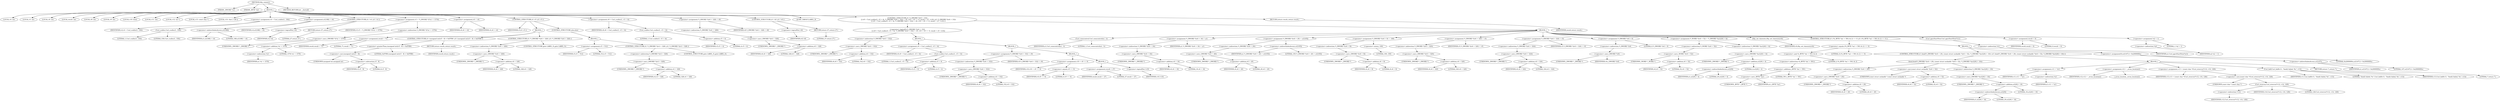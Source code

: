 digraph tftp_connect {  
"1000112" [label = "(METHOD,tftp_connect)" ]
"1000113" [label = "(PARAM,_DWORD *a1)" ]
"1000114" [label = "(PARAM,_BYTE *a2)" ]
"1000115" [label = "(BLOCK,,)" ]
"1000116" [label = "(LOCAL,v4: int)" ]
"1000117" [label = "(LOCAL,v5: int)" ]
"1000118" [label = "(LOCAL,v6: int)" ]
"1000119" [label = "(LOCAL,result: int)" ]
"1000120" [label = "(LOCAL,v8: int)" ]
"1000121" [label = "(LOCAL,v9: int)" ]
"1000122" [label = "(LOCAL,v10: bool)" ]
"1000123" [label = "(LOCAL,v11: int)" ]
"1000124" [label = "(LOCAL,v12: int *)" ]
"1000125" [label = "(LOCAL,v13: const char *)" ]
"1000126" [label = "(LOCAL,v14: char [ 128 ])" ]
"1000127" [label = "(<operator>.assignment,v4 = Curl_ccalloc(1, 336))" ]
"1000128" [label = "(IDENTIFIER,v4,v4 = Curl_ccalloc(1, 336))" ]
"1000129" [label = "(Curl_ccalloc,Curl_ccalloc(1, 336))" ]
"1000130" [label = "(LITERAL,1,Curl_ccalloc(1, 336))" ]
"1000131" [label = "(LITERAL,336,Curl_ccalloc(1, 336))" ]
"1000132" [label = "(<operator>.assignment,a1[188] = v4)" ]
"1000133" [label = "(<operator>.indirectIndexAccess,a1[188])" ]
"1000134" [label = "(IDENTIFIER,a1,a1[188] = v4)" ]
"1000135" [label = "(LITERAL,188,a1[188] = v4)" ]
"1000136" [label = "(IDENTIFIER,v4,a1[188] = v4)" ]
"1000137" [label = "(CONTROL_STRUCTURE,if ( !v4 ),if ( !v4 ))" ]
"1000138" [label = "(<operator>.logicalNot,!v4)" ]
"1000139" [label = "(IDENTIFIER,v4,!v4)" ]
"1000140" [label = "(RETURN,return 27;,return 27;)" ]
"1000141" [label = "(LITERAL,27,return 27;)" ]
"1000142" [label = "(<operator>.assignment,v5 = *(_DWORD *)(*a1 + 1576))" ]
"1000143" [label = "(IDENTIFIER,v5,v5 = *(_DWORD *)(*a1 + 1576))" ]
"1000144" [label = "(<operator>.indirection,*(_DWORD *)(*a1 + 1576))" ]
"1000145" [label = "(<operator>.cast,(_DWORD *)(*a1 + 1576))" ]
"1000146" [label = "(UNKNOWN,_DWORD *,_DWORD *)" ]
"1000147" [label = "(<operator>.addition,*a1 + 1576)" ]
"1000148" [label = "(<operator>.indirection,*a1)" ]
"1000149" [label = "(IDENTIFIER,a1,*a1 + 1576)" ]
"1000150" [label = "(LITERAL,1576,*a1 + 1576)" ]
"1000151" [label = "(<operator>.assignment,v6 = v4)" ]
"1000152" [label = "(IDENTIFIER,v6,v6 = v4)" ]
"1000153" [label = "(IDENTIFIER,v4,v6 = v4)" ]
"1000154" [label = "(CONTROL_STRUCTURE,if ( v5 ),if ( v5 ))" ]
"1000155" [label = "(IDENTIFIER,v5,if ( v5 ))" ]
"1000156" [label = "(BLOCK,,)" ]
"1000157" [label = "(<operator>.assignment,result = 71)" ]
"1000158" [label = "(IDENTIFIER,result,result = 71)" ]
"1000159" [label = "(LITERAL,71,result = 71)" ]
"1000160" [label = "(CONTROL_STRUCTURE,if ( (unsigned int)(v5 - 8) > 0xFFB0 ),if ( (unsigned int)(v5 - 8) > 0xFFB0 ))" ]
"1000161" [label = "(<operator>.greaterThan,(unsigned int)(v5 - 8) > 0xFFB0)" ]
"1000162" [label = "(<operator>.cast,(unsigned int)(v5 - 8))" ]
"1000163" [label = "(UNKNOWN,unsigned int,unsigned int)" ]
"1000164" [label = "(<operator>.subtraction,v5 - 8)" ]
"1000165" [label = "(IDENTIFIER,v5,v5 - 8)" ]
"1000166" [label = "(LITERAL,8,v5 - 8)" ]
"1000167" [label = "(LITERAL,0xFFB0,(unsigned int)(v5 - 8) > 0xFFB0)" ]
"1000168" [label = "(RETURN,return result;,return result;)" ]
"1000169" [label = "(IDENTIFIER,result,return result;)" ]
"1000170" [label = "(CONTROL_STRUCTURE,if ( *(_DWORD *)(v6 + 328) ),if ( *(_DWORD *)(v6 + 328) ))" ]
"1000171" [label = "(<operator>.indirection,*(_DWORD *)(v6 + 328))" ]
"1000172" [label = "(<operator>.cast,(_DWORD *)(v6 + 328))" ]
"1000173" [label = "(UNKNOWN,_DWORD *,_DWORD *)" ]
"1000174" [label = "(<operator>.addition,v6 + 328)" ]
"1000175" [label = "(IDENTIFIER,v6,v6 + 328)" ]
"1000176" [label = "(LITERAL,328,v6 + 328)" ]
"1000177" [label = "(CONTROL_STRUCTURE,goto LABEL_9;,goto LABEL_9;)" ]
"1000178" [label = "(CONTROL_STRUCTURE,else,else)" ]
"1000179" [label = "(BLOCK,,)" ]
"1000180" [label = "(<operator>.assignment,v5 = 512)" ]
"1000181" [label = "(IDENTIFIER,v5,v5 = 512)" ]
"1000182" [label = "(LITERAL,512,v5 = 512)" ]
"1000183" [label = "(CONTROL_STRUCTURE,if ( *(_DWORD *)(v4 + 328) ),if ( *(_DWORD *)(v4 + 328) ))" ]
"1000184" [label = "(<operator>.indirection,*(_DWORD *)(v4 + 328))" ]
"1000185" [label = "(<operator>.cast,(_DWORD *)(v4 + 328))" ]
"1000186" [label = "(UNKNOWN,_DWORD *,_DWORD *)" ]
"1000187" [label = "(<operator>.addition,v4 + 328)" ]
"1000188" [label = "(IDENTIFIER,v4,v4 + 328)" ]
"1000189" [label = "(LITERAL,328,v4 + 328)" ]
"1000190" [label = "(CONTROL_STRUCTURE,goto LABEL_9;,goto LABEL_9;)" ]
"1000191" [label = "(<operator>.assignment,v8 = Curl_ccalloc(1, v5 + 4))" ]
"1000192" [label = "(IDENTIFIER,v8,v8 = Curl_ccalloc(1, v5 + 4))" ]
"1000193" [label = "(Curl_ccalloc,Curl_ccalloc(1, v5 + 4))" ]
"1000194" [label = "(LITERAL,1,Curl_ccalloc(1, v5 + 4))" ]
"1000195" [label = "(<operator>.addition,v5 + 4)" ]
"1000196" [label = "(IDENTIFIER,v5,v5 + 4)" ]
"1000197" [label = "(LITERAL,4,v5 + 4)" ]
"1000198" [label = "(<operator>.assignment,*(_DWORD *)(v6 + 328) = v8)" ]
"1000199" [label = "(<operator>.indirection,*(_DWORD *)(v6 + 328))" ]
"1000200" [label = "(<operator>.cast,(_DWORD *)(v6 + 328))" ]
"1000201" [label = "(UNKNOWN,_DWORD *,_DWORD *)" ]
"1000202" [label = "(<operator>.addition,v6 + 328)" ]
"1000203" [label = "(IDENTIFIER,v6,v6 + 328)" ]
"1000204" [label = "(LITERAL,328,v6 + 328)" ]
"1000205" [label = "(IDENTIFIER,v8,*(_DWORD *)(v6 + 328) = v8)" ]
"1000206" [label = "(CONTROL_STRUCTURE,if ( !v8 ),if ( !v8 ))" ]
"1000207" [label = "(<operator>.logicalNot,!v8)" ]
"1000208" [label = "(IDENTIFIER,v8,!v8)" ]
"1000209" [label = "(RETURN,return 27;,return 27;)" ]
"1000210" [label = "(LITERAL,27,return 27;)" ]
"1000211" [label = "(JUMP_TARGET,LABEL_9)" ]
"1000212" [label = "(CONTROL_STRUCTURE,if ( *(_DWORD *)(v6 + 332)\n    || (v9 = Curl_ccalloc(1, v5 + 4), *(_DWORD *)(v6 + 332) = v9, v10 = v9 == 0, result = 27, !v10) ),if ( *(_DWORD *)(v6 + 332)\n    || (v9 = Curl_ccalloc(1, v5 + 4), *(_DWORD *)(v6 + 332) = v9, v10 = v9 == 0, result = 27, !v10) ))" ]
"1000213" [label = "(<operator>.logicalOr,*(_DWORD *)(v6 + 332)\n    || (v9 = Curl_ccalloc(1, v5 + 4), *(_DWORD *)(v6 + 332) = v9, v10 = v9 == 0, result = 27, !v10))" ]
"1000214" [label = "(<operator>.indirection,*(_DWORD *)(v6 + 332))" ]
"1000215" [label = "(<operator>.cast,(_DWORD *)(v6 + 332))" ]
"1000216" [label = "(UNKNOWN,_DWORD *,_DWORD *)" ]
"1000217" [label = "(<operator>.addition,v6 + 332)" ]
"1000218" [label = "(IDENTIFIER,v6,v6 + 332)" ]
"1000219" [label = "(LITERAL,332,v6 + 332)" ]
"1000220" [label = "(BLOCK,,)" ]
"1000221" [label = "(<operator>.assignment,v9 = Curl_ccalloc(1, v5 + 4))" ]
"1000222" [label = "(IDENTIFIER,v9,v9 = Curl_ccalloc(1, v5 + 4))" ]
"1000223" [label = "(Curl_ccalloc,Curl_ccalloc(1, v5 + 4))" ]
"1000224" [label = "(LITERAL,1,Curl_ccalloc(1, v5 + 4))" ]
"1000225" [label = "(<operator>.addition,v5 + 4)" ]
"1000226" [label = "(IDENTIFIER,v5,v5 + 4)" ]
"1000227" [label = "(LITERAL,4,v5 + 4)" ]
"1000228" [label = "(BLOCK,,)" ]
"1000229" [label = "(<operator>.assignment,*(_DWORD *)(v6 + 332) = v9)" ]
"1000230" [label = "(<operator>.indirection,*(_DWORD *)(v6 + 332))" ]
"1000231" [label = "(<operator>.cast,(_DWORD *)(v6 + 332))" ]
"1000232" [label = "(UNKNOWN,_DWORD *,_DWORD *)" ]
"1000233" [label = "(<operator>.addition,v6 + 332)" ]
"1000234" [label = "(IDENTIFIER,v6,v6 + 332)" ]
"1000235" [label = "(LITERAL,332,v6 + 332)" ]
"1000236" [label = "(IDENTIFIER,v9,*(_DWORD *)(v6 + 332) = v9)" ]
"1000237" [label = "(BLOCK,,)" ]
"1000238" [label = "(<operator>.assignment,v10 = v9 == 0)" ]
"1000239" [label = "(IDENTIFIER,v10,v10 = v9 == 0)" ]
"1000240" [label = "(<operator>.equals,v9 == 0)" ]
"1000241" [label = "(IDENTIFIER,v9,v9 == 0)" ]
"1000242" [label = "(LITERAL,0,v9 == 0)" ]
"1000243" [label = "(BLOCK,,)" ]
"1000244" [label = "(<operator>.assignment,result = 27)" ]
"1000245" [label = "(IDENTIFIER,result,result = 27)" ]
"1000246" [label = "(LITERAL,27,result = 27)" ]
"1000247" [label = "(<operator>.logicalNot,!v10)" ]
"1000248" [label = "(IDENTIFIER,v10,!v10)" ]
"1000249" [label = "(BLOCK,,)" ]
"1000250" [label = "(Curl_conncontrol,Curl_conncontrol(a1, 1))" ]
"1000251" [label = "(IDENTIFIER,a1,Curl_conncontrol(a1, 1))" ]
"1000252" [label = "(LITERAL,1,Curl_conncontrol(a1, 1))" ]
"1000253" [label = "(<operator>.assignment,*(_DWORD *)(v6 + 16) = a1)" ]
"1000254" [label = "(<operator>.indirection,*(_DWORD *)(v6 + 16))" ]
"1000255" [label = "(<operator>.cast,(_DWORD *)(v6 + 16))" ]
"1000256" [label = "(UNKNOWN,_DWORD *,_DWORD *)" ]
"1000257" [label = "(<operator>.addition,v6 + 16)" ]
"1000258" [label = "(IDENTIFIER,v6,v6 + 16)" ]
"1000259" [label = "(LITERAL,16,v6 + 16)" ]
"1000260" [label = "(IDENTIFIER,a1,*(_DWORD *)(v6 + 16) = a1)" ]
"1000261" [label = "(<operator>.assignment,*(_DWORD *)(v6 + 20) = a1[105])" ]
"1000262" [label = "(<operator>.indirection,*(_DWORD *)(v6 + 20))" ]
"1000263" [label = "(<operator>.cast,(_DWORD *)(v6 + 20))" ]
"1000264" [label = "(UNKNOWN,_DWORD *,_DWORD *)" ]
"1000265" [label = "(<operator>.addition,v6 + 20)" ]
"1000266" [label = "(IDENTIFIER,v6,v6 + 20)" ]
"1000267" [label = "(LITERAL,20,v6 + 20)" ]
"1000268" [label = "(<operator>.indirectIndexAccess,a1[105])" ]
"1000269" [label = "(IDENTIFIER,a1,*(_DWORD *)(v6 + 20) = a1[105])" ]
"1000270" [label = "(LITERAL,105,*(_DWORD *)(v6 + 20) = a1[105])" ]
"1000271" [label = "(<operator>.assignment,*(_DWORD *)(v6 + 8) = -100)" ]
"1000272" [label = "(<operator>.indirection,*(_DWORD *)(v6 + 8))" ]
"1000273" [label = "(<operator>.cast,(_DWORD *)(v6 + 8))" ]
"1000274" [label = "(UNKNOWN,_DWORD *,_DWORD *)" ]
"1000275" [label = "(<operator>.addition,v6 + 8)" ]
"1000276" [label = "(IDENTIFIER,v6,v6 + 8)" ]
"1000277" [label = "(LITERAL,8,v6 + 8)" ]
"1000278" [label = "(<operator>.minus,-100)" ]
"1000279" [label = "(LITERAL,100,-100)" ]
"1000280" [label = "(<operator>.assignment,*(_DWORD *)(v6 + 320) = v5)" ]
"1000281" [label = "(<operator>.indirection,*(_DWORD *)(v6 + 320))" ]
"1000282" [label = "(<operator>.cast,(_DWORD *)(v6 + 320))" ]
"1000283" [label = "(UNKNOWN,_DWORD *,_DWORD *)" ]
"1000284" [label = "(<operator>.addition,v6 + 320)" ]
"1000285" [label = "(IDENTIFIER,v6,v6 + 320)" ]
"1000286" [label = "(LITERAL,320,v6 + 320)" ]
"1000287" [label = "(IDENTIFIER,v5,*(_DWORD *)(v6 + 320) = v5)" ]
"1000288" [label = "(<operator>.assignment,*(_DWORD *)(v6 + 324) = v5)" ]
"1000289" [label = "(<operator>.indirection,*(_DWORD *)(v6 + 324))" ]
"1000290" [label = "(<operator>.cast,(_DWORD *)(v6 + 324))" ]
"1000291" [label = "(UNKNOWN,_DWORD *,_DWORD *)" ]
"1000292" [label = "(<operator>.addition,v6 + 324)" ]
"1000293" [label = "(IDENTIFIER,v6,v6 + 324)" ]
"1000294" [label = "(LITERAL,324,v6 + 324)" ]
"1000295" [label = "(IDENTIFIER,v5,*(_DWORD *)(v6 + 324) = v5)" ]
"1000296" [label = "(<operator>.assignment,*(_DWORD *)v6 = 0)" ]
"1000297" [label = "(<operator>.indirection,*(_DWORD *)v6)" ]
"1000298" [label = "(<operator>.cast,(_DWORD *)v6)" ]
"1000299" [label = "(UNKNOWN,_DWORD *,_DWORD *)" ]
"1000300" [label = "(IDENTIFIER,v6,(_DWORD *)v6)" ]
"1000301" [label = "(LITERAL,0,*(_DWORD *)v6 = 0)" ]
"1000302" [label = "(<operator>.assignment,*(_WORD *)(v6 + 52) = *(_DWORD *)(a1[20] + 4))" ]
"1000303" [label = "(<operator>.indirection,*(_WORD *)(v6 + 52))" ]
"1000304" [label = "(<operator>.cast,(_WORD *)(v6 + 52))" ]
"1000305" [label = "(UNKNOWN,_WORD *,_WORD *)" ]
"1000306" [label = "(<operator>.addition,v6 + 52)" ]
"1000307" [label = "(IDENTIFIER,v6,v6 + 52)" ]
"1000308" [label = "(LITERAL,52,v6 + 52)" ]
"1000309" [label = "(<operator>.indirection,*(_DWORD *)(a1[20] + 4))" ]
"1000310" [label = "(<operator>.cast,(_DWORD *)(a1[20] + 4))" ]
"1000311" [label = "(UNKNOWN,_DWORD *,_DWORD *)" ]
"1000312" [label = "(<operator>.addition,a1[20] + 4)" ]
"1000313" [label = "(<operator>.indirectIndexAccess,a1[20])" ]
"1000314" [label = "(IDENTIFIER,a1,a1[20] + 4)" ]
"1000315" [label = "(LITERAL,20,a1[20] + 4)" ]
"1000316" [label = "(LITERAL,4,a1[20] + 4)" ]
"1000317" [label = "(tftp_set_timeouts,tftp_set_timeouts(v6))" ]
"1000318" [label = "(IDENTIFIER,v6,tftp_set_timeouts(v6))" ]
"1000319" [label = "(CONTROL_STRUCTURE,if ( (*((_BYTE *)a1 + 591) & 2) == 0 ),if ( (*((_BYTE *)a1 + 591) & 2) == 0 ))" ]
"1000320" [label = "(<operator>.equals,(*((_BYTE *)a1 + 591) & 2) == 0)" ]
"1000321" [label = "(<operator>.and,*((_BYTE *)a1 + 591) & 2)" ]
"1000322" [label = "(<operator>.indirection,*((_BYTE *)a1 + 591))" ]
"1000323" [label = "(<operator>.addition,(_BYTE *)a1 + 591)" ]
"1000324" [label = "(<operator>.cast,(_BYTE *)a1)" ]
"1000325" [label = "(UNKNOWN,_BYTE *,_BYTE *)" ]
"1000326" [label = "(IDENTIFIER,a1,(_BYTE *)a1)" ]
"1000327" [label = "(LITERAL,591,(_BYTE *)a1 + 591)" ]
"1000328" [label = "(LITERAL,2,*((_BYTE *)a1 + 591) & 2)" ]
"1000329" [label = "(LITERAL,0,(*((_BYTE *)a1 + 591) & 2) == 0)" ]
"1000330" [label = "(BLOCK,,)" ]
"1000331" [label = "(CONTROL_STRUCTURE,if ( bind(*(_DWORD *)(v6 + 20), (const struct sockaddr *)(v6 + 52), *(_DWORD *)(a1[20] + 16)) ),if ( bind(*(_DWORD *)(v6 + 20), (const struct sockaddr *)(v6 + 52), *(_DWORD *)(a1[20] + 16)) ))" ]
"1000332" [label = "(bind,bind(*(_DWORD *)(v6 + 20), (const struct sockaddr *)(v6 + 52), *(_DWORD *)(a1[20] + 16)))" ]
"1000333" [label = "(<operator>.indirection,*(_DWORD *)(v6 + 20))" ]
"1000334" [label = "(<operator>.cast,(_DWORD *)(v6 + 20))" ]
"1000335" [label = "(UNKNOWN,_DWORD *,_DWORD *)" ]
"1000336" [label = "(<operator>.addition,v6 + 20)" ]
"1000337" [label = "(IDENTIFIER,v6,v6 + 20)" ]
"1000338" [label = "(LITERAL,20,v6 + 20)" ]
"1000339" [label = "(<operator>.cast,(const struct sockaddr *)(v6 + 52))" ]
"1000340" [label = "(UNKNOWN,const struct sockaddr *,const struct sockaddr *)" ]
"1000341" [label = "(<operator>.addition,v6 + 52)" ]
"1000342" [label = "(IDENTIFIER,v6,v6 + 52)" ]
"1000343" [label = "(LITERAL,52,v6 + 52)" ]
"1000344" [label = "(<operator>.indirection,*(_DWORD *)(a1[20] + 16))" ]
"1000345" [label = "(<operator>.cast,(_DWORD *)(a1[20] + 16))" ]
"1000346" [label = "(UNKNOWN,_DWORD *,_DWORD *)" ]
"1000347" [label = "(<operator>.addition,a1[20] + 16)" ]
"1000348" [label = "(<operator>.indirectIndexAccess,a1[20])" ]
"1000349" [label = "(IDENTIFIER,a1,a1[20] + 16)" ]
"1000350" [label = "(LITERAL,20,a1[20] + 16)" ]
"1000351" [label = "(LITERAL,16,a1[20] + 16)" ]
"1000352" [label = "(BLOCK,,)" ]
"1000353" [label = "(<operator>.assignment,v11 = *a1)" ]
"1000354" [label = "(IDENTIFIER,v11,v11 = *a1)" ]
"1000355" [label = "(<operator>.indirection,*a1)" ]
"1000356" [label = "(IDENTIFIER,a1,v11 = *a1)" ]
"1000357" [label = "(<operator>.assignment,v12 = _errno_location())" ]
"1000358" [label = "(IDENTIFIER,v12,v12 = _errno_location())" ]
"1000359" [label = "(_errno_location,_errno_location())" ]
"1000360" [label = "(<operator>.assignment,v13 = (const char *)Curl_strerror(*v12, v14, 128))" ]
"1000361" [label = "(IDENTIFIER,v13,v13 = (const char *)Curl_strerror(*v12, v14, 128))" ]
"1000362" [label = "(<operator>.cast,(const char *)Curl_strerror(*v12, v14, 128))" ]
"1000363" [label = "(UNKNOWN,const char *,const char *)" ]
"1000364" [label = "(Curl_strerror,Curl_strerror(*v12, v14, 128))" ]
"1000365" [label = "(<operator>.indirection,*v12)" ]
"1000366" [label = "(IDENTIFIER,v12,Curl_strerror(*v12, v14, 128))" ]
"1000367" [label = "(IDENTIFIER,v14,Curl_strerror(*v12, v14, 128))" ]
"1000368" [label = "(LITERAL,128,Curl_strerror(*v12, v14, 128))" ]
"1000369" [label = "(Curl_failf,Curl_failf(v11, \"bind() failed; %s\", v13))" ]
"1000370" [label = "(IDENTIFIER,v11,Curl_failf(v11, \"bind() failed; %s\", v13))" ]
"1000371" [label = "(LITERAL,\"bind() failed; %s\",Curl_failf(v11, \"bind() failed; %s\", v13))" ]
"1000372" [label = "(IDENTIFIER,v13,Curl_failf(v11, \"bind() failed; %s\", v13))" ]
"1000373" [label = "(RETURN,return 7;,return 7;)" ]
"1000374" [label = "(LITERAL,7,return 7;)" ]
"1000375" [label = "(<operators>.assignmentOr,a1[147] |= 0x2000000u)" ]
"1000376" [label = "(<operator>.indirectIndexAccess,a1[147])" ]
"1000377" [label = "(IDENTIFIER,a1,a1[147] |= 0x2000000u)" ]
"1000378" [label = "(LITERAL,147,a1[147] |= 0x2000000u)" ]
"1000379" [label = "(LITERAL,0x2000000u,a1[147] |= 0x2000000u)" ]
"1000380" [label = "(Curl_pgrsStartNow,Curl_pgrsStartNow(*a1))" ]
"1000381" [label = "(<operator>.indirection,*a1)" ]
"1000382" [label = "(IDENTIFIER,a1,Curl_pgrsStartNow(*a1))" ]
"1000383" [label = "(<operator>.assignment,result = 0)" ]
"1000384" [label = "(IDENTIFIER,result,result = 0)" ]
"1000385" [label = "(LITERAL,0,result = 0)" ]
"1000386" [label = "(<operator>.assignment,*a2 = 1)" ]
"1000387" [label = "(<operator>.indirection,*a2)" ]
"1000388" [label = "(IDENTIFIER,a2,*a2 = 1)" ]
"1000389" [label = "(LITERAL,1,*a2 = 1)" ]
"1000390" [label = "(RETURN,return result;,return result;)" ]
"1000391" [label = "(IDENTIFIER,result,return result;)" ]
"1000392" [label = "(METHOD_RETURN,int __fastcall)" ]
  "1000112" -> "1000113" 
  "1000112" -> "1000114" 
  "1000112" -> "1000115" 
  "1000112" -> "1000392" 
  "1000115" -> "1000116" 
  "1000115" -> "1000117" 
  "1000115" -> "1000118" 
  "1000115" -> "1000119" 
  "1000115" -> "1000120" 
  "1000115" -> "1000121" 
  "1000115" -> "1000122" 
  "1000115" -> "1000123" 
  "1000115" -> "1000124" 
  "1000115" -> "1000125" 
  "1000115" -> "1000126" 
  "1000115" -> "1000127" 
  "1000115" -> "1000132" 
  "1000115" -> "1000137" 
  "1000115" -> "1000142" 
  "1000115" -> "1000151" 
  "1000115" -> "1000154" 
  "1000115" -> "1000191" 
  "1000115" -> "1000198" 
  "1000115" -> "1000206" 
  "1000115" -> "1000211" 
  "1000115" -> "1000212" 
  "1000115" -> "1000390" 
  "1000127" -> "1000128" 
  "1000127" -> "1000129" 
  "1000129" -> "1000130" 
  "1000129" -> "1000131" 
  "1000132" -> "1000133" 
  "1000132" -> "1000136" 
  "1000133" -> "1000134" 
  "1000133" -> "1000135" 
  "1000137" -> "1000138" 
  "1000137" -> "1000140" 
  "1000138" -> "1000139" 
  "1000140" -> "1000141" 
  "1000142" -> "1000143" 
  "1000142" -> "1000144" 
  "1000144" -> "1000145" 
  "1000145" -> "1000146" 
  "1000145" -> "1000147" 
  "1000147" -> "1000148" 
  "1000147" -> "1000150" 
  "1000148" -> "1000149" 
  "1000151" -> "1000152" 
  "1000151" -> "1000153" 
  "1000154" -> "1000155" 
  "1000154" -> "1000156" 
  "1000154" -> "1000178" 
  "1000156" -> "1000157" 
  "1000156" -> "1000160" 
  "1000156" -> "1000170" 
  "1000157" -> "1000158" 
  "1000157" -> "1000159" 
  "1000160" -> "1000161" 
  "1000160" -> "1000168" 
  "1000161" -> "1000162" 
  "1000161" -> "1000167" 
  "1000162" -> "1000163" 
  "1000162" -> "1000164" 
  "1000164" -> "1000165" 
  "1000164" -> "1000166" 
  "1000168" -> "1000169" 
  "1000170" -> "1000171" 
  "1000170" -> "1000177" 
  "1000171" -> "1000172" 
  "1000172" -> "1000173" 
  "1000172" -> "1000174" 
  "1000174" -> "1000175" 
  "1000174" -> "1000176" 
  "1000178" -> "1000179" 
  "1000179" -> "1000180" 
  "1000179" -> "1000183" 
  "1000180" -> "1000181" 
  "1000180" -> "1000182" 
  "1000183" -> "1000184" 
  "1000183" -> "1000190" 
  "1000184" -> "1000185" 
  "1000185" -> "1000186" 
  "1000185" -> "1000187" 
  "1000187" -> "1000188" 
  "1000187" -> "1000189" 
  "1000191" -> "1000192" 
  "1000191" -> "1000193" 
  "1000193" -> "1000194" 
  "1000193" -> "1000195" 
  "1000195" -> "1000196" 
  "1000195" -> "1000197" 
  "1000198" -> "1000199" 
  "1000198" -> "1000205" 
  "1000199" -> "1000200" 
  "1000200" -> "1000201" 
  "1000200" -> "1000202" 
  "1000202" -> "1000203" 
  "1000202" -> "1000204" 
  "1000206" -> "1000207" 
  "1000206" -> "1000209" 
  "1000207" -> "1000208" 
  "1000209" -> "1000210" 
  "1000212" -> "1000213" 
  "1000212" -> "1000249" 
  "1000213" -> "1000214" 
  "1000213" -> "1000220" 
  "1000214" -> "1000215" 
  "1000215" -> "1000216" 
  "1000215" -> "1000217" 
  "1000217" -> "1000218" 
  "1000217" -> "1000219" 
  "1000220" -> "1000221" 
  "1000220" -> "1000228" 
  "1000221" -> "1000222" 
  "1000221" -> "1000223" 
  "1000223" -> "1000224" 
  "1000223" -> "1000225" 
  "1000225" -> "1000226" 
  "1000225" -> "1000227" 
  "1000228" -> "1000229" 
  "1000228" -> "1000237" 
  "1000229" -> "1000230" 
  "1000229" -> "1000236" 
  "1000230" -> "1000231" 
  "1000231" -> "1000232" 
  "1000231" -> "1000233" 
  "1000233" -> "1000234" 
  "1000233" -> "1000235" 
  "1000237" -> "1000238" 
  "1000237" -> "1000243" 
  "1000238" -> "1000239" 
  "1000238" -> "1000240" 
  "1000240" -> "1000241" 
  "1000240" -> "1000242" 
  "1000243" -> "1000244" 
  "1000243" -> "1000247" 
  "1000244" -> "1000245" 
  "1000244" -> "1000246" 
  "1000247" -> "1000248" 
  "1000249" -> "1000250" 
  "1000249" -> "1000253" 
  "1000249" -> "1000261" 
  "1000249" -> "1000271" 
  "1000249" -> "1000280" 
  "1000249" -> "1000288" 
  "1000249" -> "1000296" 
  "1000249" -> "1000302" 
  "1000249" -> "1000317" 
  "1000249" -> "1000319" 
  "1000249" -> "1000380" 
  "1000249" -> "1000383" 
  "1000249" -> "1000386" 
  "1000250" -> "1000251" 
  "1000250" -> "1000252" 
  "1000253" -> "1000254" 
  "1000253" -> "1000260" 
  "1000254" -> "1000255" 
  "1000255" -> "1000256" 
  "1000255" -> "1000257" 
  "1000257" -> "1000258" 
  "1000257" -> "1000259" 
  "1000261" -> "1000262" 
  "1000261" -> "1000268" 
  "1000262" -> "1000263" 
  "1000263" -> "1000264" 
  "1000263" -> "1000265" 
  "1000265" -> "1000266" 
  "1000265" -> "1000267" 
  "1000268" -> "1000269" 
  "1000268" -> "1000270" 
  "1000271" -> "1000272" 
  "1000271" -> "1000278" 
  "1000272" -> "1000273" 
  "1000273" -> "1000274" 
  "1000273" -> "1000275" 
  "1000275" -> "1000276" 
  "1000275" -> "1000277" 
  "1000278" -> "1000279" 
  "1000280" -> "1000281" 
  "1000280" -> "1000287" 
  "1000281" -> "1000282" 
  "1000282" -> "1000283" 
  "1000282" -> "1000284" 
  "1000284" -> "1000285" 
  "1000284" -> "1000286" 
  "1000288" -> "1000289" 
  "1000288" -> "1000295" 
  "1000289" -> "1000290" 
  "1000290" -> "1000291" 
  "1000290" -> "1000292" 
  "1000292" -> "1000293" 
  "1000292" -> "1000294" 
  "1000296" -> "1000297" 
  "1000296" -> "1000301" 
  "1000297" -> "1000298" 
  "1000298" -> "1000299" 
  "1000298" -> "1000300" 
  "1000302" -> "1000303" 
  "1000302" -> "1000309" 
  "1000303" -> "1000304" 
  "1000304" -> "1000305" 
  "1000304" -> "1000306" 
  "1000306" -> "1000307" 
  "1000306" -> "1000308" 
  "1000309" -> "1000310" 
  "1000310" -> "1000311" 
  "1000310" -> "1000312" 
  "1000312" -> "1000313" 
  "1000312" -> "1000316" 
  "1000313" -> "1000314" 
  "1000313" -> "1000315" 
  "1000317" -> "1000318" 
  "1000319" -> "1000320" 
  "1000319" -> "1000330" 
  "1000320" -> "1000321" 
  "1000320" -> "1000329" 
  "1000321" -> "1000322" 
  "1000321" -> "1000328" 
  "1000322" -> "1000323" 
  "1000323" -> "1000324" 
  "1000323" -> "1000327" 
  "1000324" -> "1000325" 
  "1000324" -> "1000326" 
  "1000330" -> "1000331" 
  "1000330" -> "1000375" 
  "1000331" -> "1000332" 
  "1000331" -> "1000352" 
  "1000332" -> "1000333" 
  "1000332" -> "1000339" 
  "1000332" -> "1000344" 
  "1000333" -> "1000334" 
  "1000334" -> "1000335" 
  "1000334" -> "1000336" 
  "1000336" -> "1000337" 
  "1000336" -> "1000338" 
  "1000339" -> "1000340" 
  "1000339" -> "1000341" 
  "1000341" -> "1000342" 
  "1000341" -> "1000343" 
  "1000344" -> "1000345" 
  "1000345" -> "1000346" 
  "1000345" -> "1000347" 
  "1000347" -> "1000348" 
  "1000347" -> "1000351" 
  "1000348" -> "1000349" 
  "1000348" -> "1000350" 
  "1000352" -> "1000353" 
  "1000352" -> "1000357" 
  "1000352" -> "1000360" 
  "1000352" -> "1000369" 
  "1000352" -> "1000373" 
  "1000353" -> "1000354" 
  "1000353" -> "1000355" 
  "1000355" -> "1000356" 
  "1000357" -> "1000358" 
  "1000357" -> "1000359" 
  "1000360" -> "1000361" 
  "1000360" -> "1000362" 
  "1000362" -> "1000363" 
  "1000362" -> "1000364" 
  "1000364" -> "1000365" 
  "1000364" -> "1000367" 
  "1000364" -> "1000368" 
  "1000365" -> "1000366" 
  "1000369" -> "1000370" 
  "1000369" -> "1000371" 
  "1000369" -> "1000372" 
  "1000373" -> "1000374" 
  "1000375" -> "1000376" 
  "1000375" -> "1000379" 
  "1000376" -> "1000377" 
  "1000376" -> "1000378" 
  "1000380" -> "1000381" 
  "1000381" -> "1000382" 
  "1000383" -> "1000384" 
  "1000383" -> "1000385" 
  "1000386" -> "1000387" 
  "1000386" -> "1000389" 
  "1000387" -> "1000388" 
  "1000390" -> "1000391" 
}
